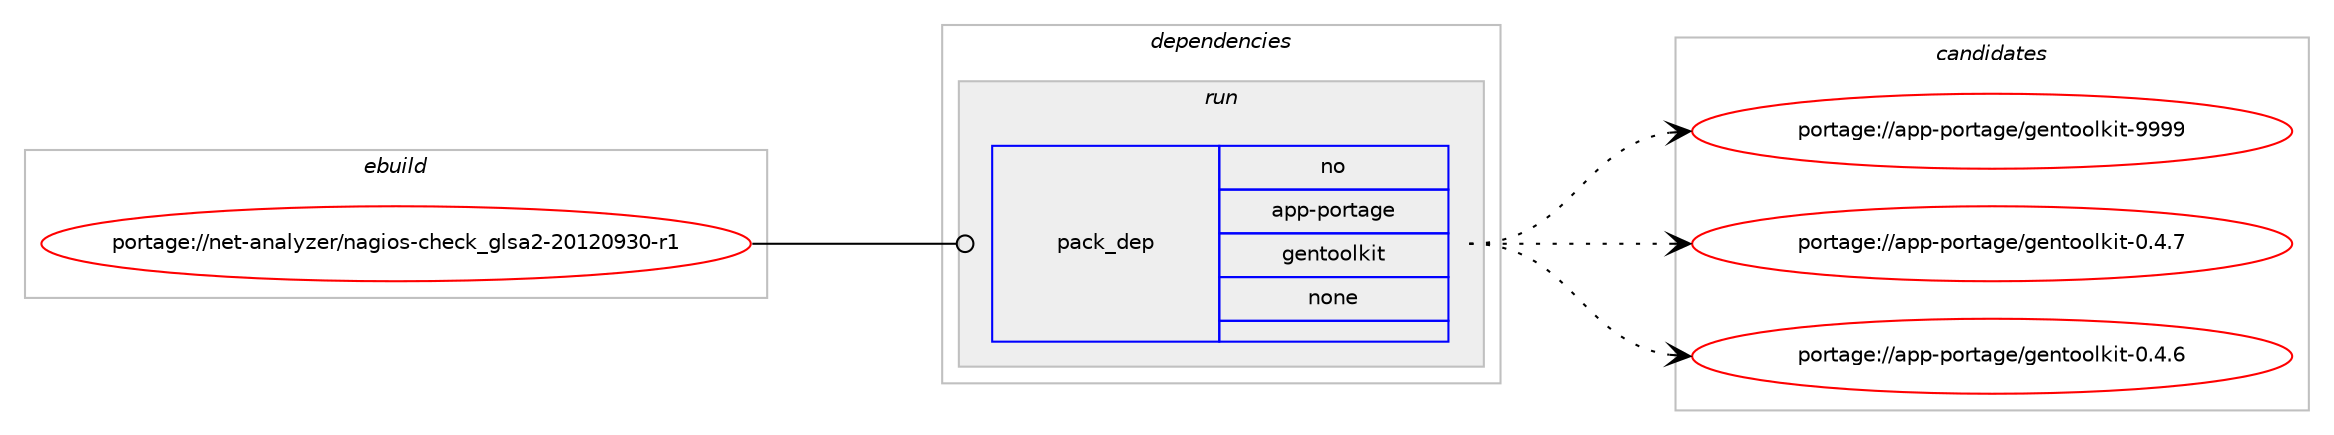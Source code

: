 digraph prolog {

# *************
# Graph options
# *************

newrank=true;
concentrate=true;
compound=true;
graph [rankdir=LR,fontname=Helvetica,fontsize=10,ranksep=1.5];#, ranksep=2.5, nodesep=0.2];
edge  [arrowhead=vee];
node  [fontname=Helvetica,fontsize=10];

# **********
# The ebuild
# **********

subgraph cluster_leftcol {
color=gray;
rank=same;
label=<<i>ebuild</i>>;
id [label="portage://net-analyzer/nagios-check_glsa2-20120930-r1", color=red, width=4, href="../net-analyzer/nagios-check_glsa2-20120930-r1.svg"];
}

# ****************
# The dependencies
# ****************

subgraph cluster_midcol {
color=gray;
label=<<i>dependencies</i>>;
subgraph cluster_compile {
fillcolor="#eeeeee";
style=filled;
label=<<i>compile</i>>;
}
subgraph cluster_compileandrun {
fillcolor="#eeeeee";
style=filled;
label=<<i>compile and run</i>>;
}
subgraph cluster_run {
fillcolor="#eeeeee";
style=filled;
label=<<i>run</i>>;
subgraph pack77694 {
dependency103515 [label=<<TABLE BORDER="0" CELLBORDER="1" CELLSPACING="0" CELLPADDING="4" WIDTH="220"><TR><TD ROWSPAN="6" CELLPADDING="30">pack_dep</TD></TR><TR><TD WIDTH="110">no</TD></TR><TR><TD>app-portage</TD></TR><TR><TD>gentoolkit</TD></TR><TR><TD>none</TD></TR><TR><TD></TD></TR></TABLE>>, shape=none, color=blue];
}
id:e -> dependency103515:w [weight=20,style="solid",arrowhead="odot"];
}
}

# **************
# The candidates
# **************

subgraph cluster_choices {
rank=same;
color=gray;
label=<<i>candidates</i>>;

subgraph choice77694 {
color=black;
nodesep=1;
choice971121124511211111411697103101471031011101161111111081071051164557575757 [label="portage://app-portage/gentoolkit-9999", color=red, width=4,href="../app-portage/gentoolkit-9999.svg"];
choice97112112451121111141169710310147103101110116111111108107105116454846524655 [label="portage://app-portage/gentoolkit-0.4.7", color=red, width=4,href="../app-portage/gentoolkit-0.4.7.svg"];
choice97112112451121111141169710310147103101110116111111108107105116454846524654 [label="portage://app-portage/gentoolkit-0.4.6", color=red, width=4,href="../app-portage/gentoolkit-0.4.6.svg"];
dependency103515:e -> choice971121124511211111411697103101471031011101161111111081071051164557575757:w [style=dotted,weight="100"];
dependency103515:e -> choice97112112451121111141169710310147103101110116111111108107105116454846524655:w [style=dotted,weight="100"];
dependency103515:e -> choice97112112451121111141169710310147103101110116111111108107105116454846524654:w [style=dotted,weight="100"];
}
}

}
